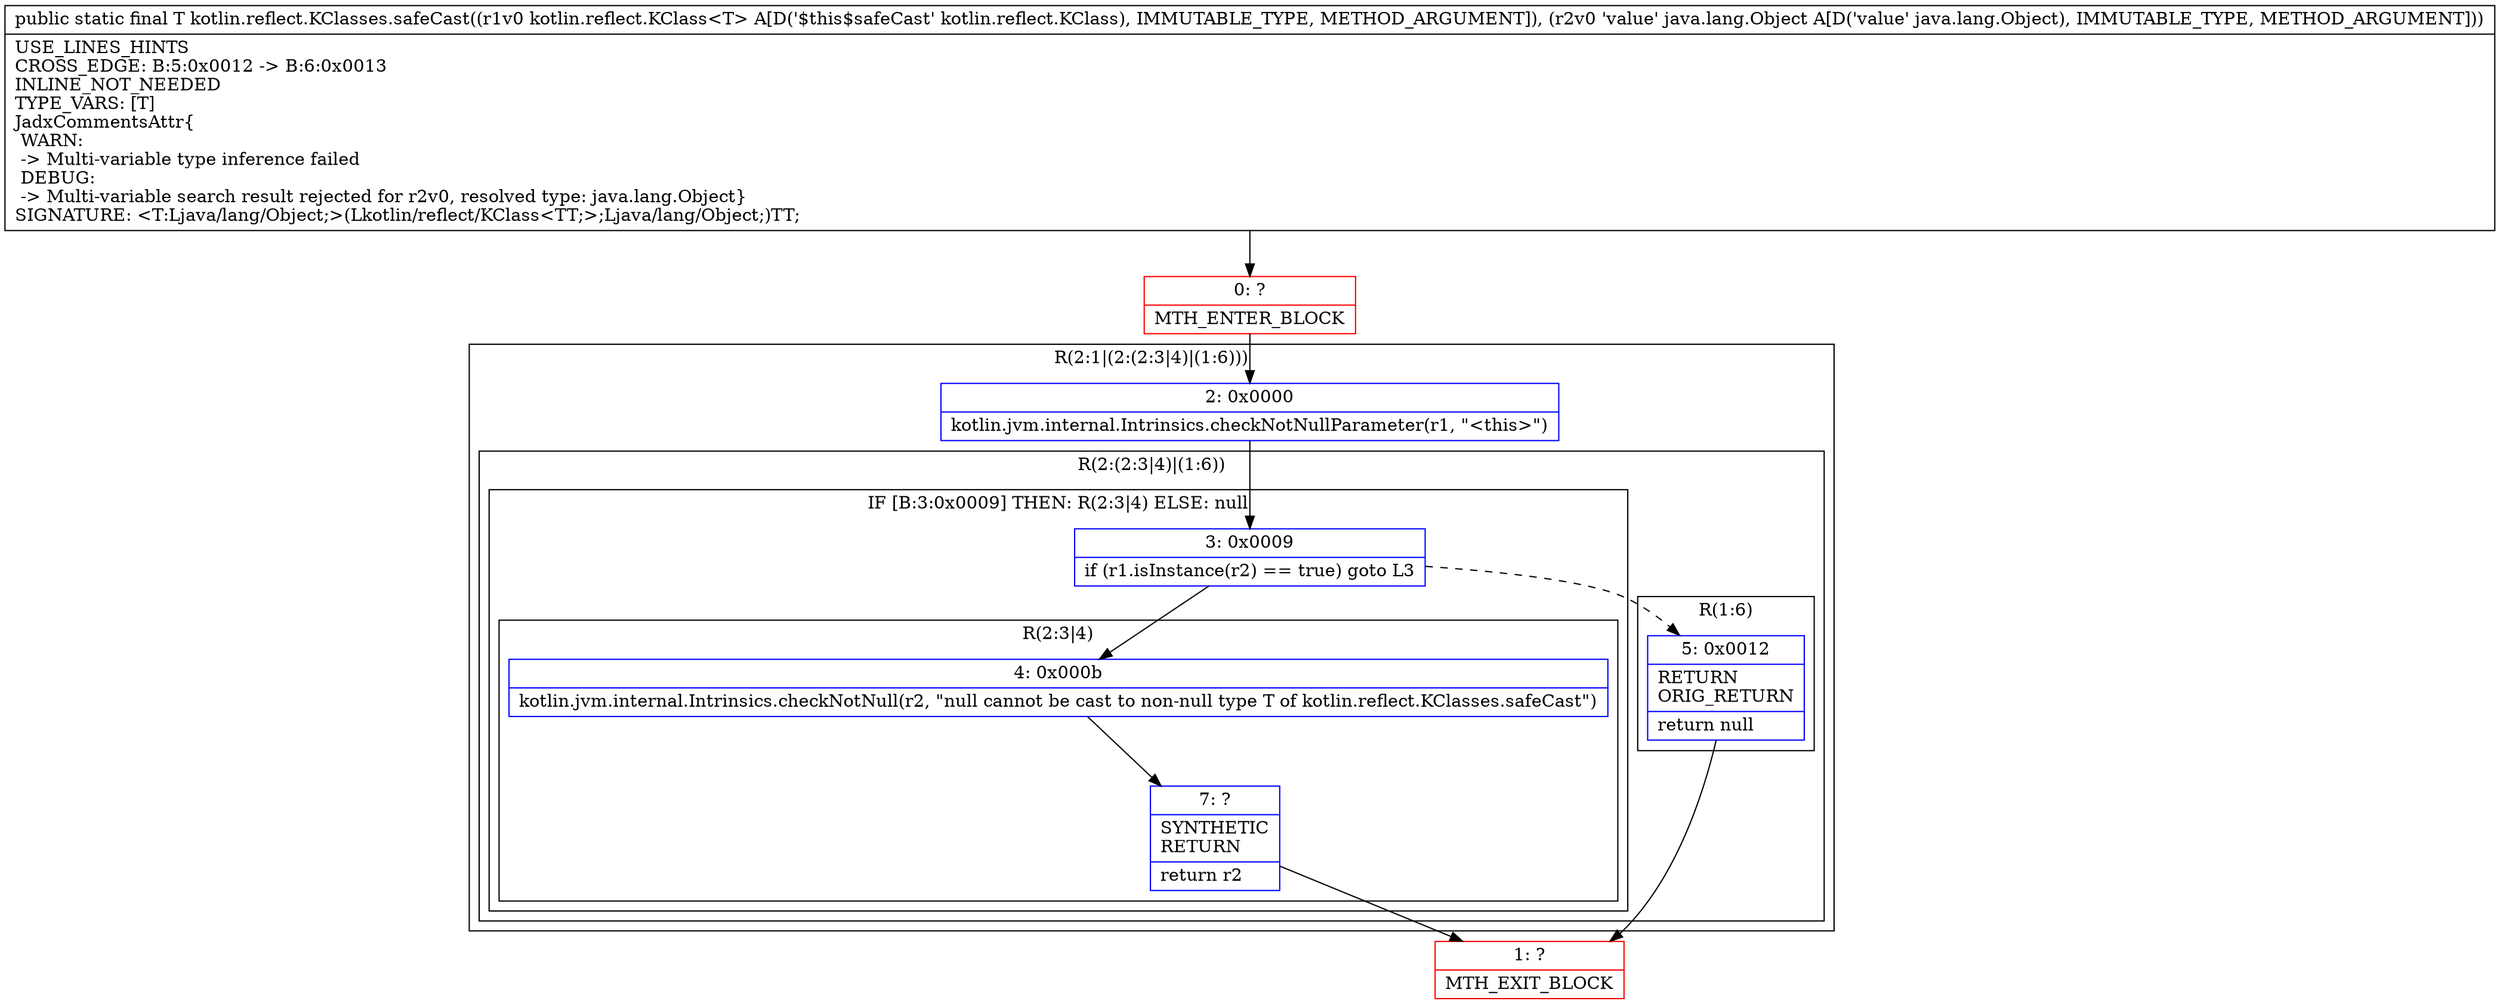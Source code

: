 digraph "CFG forkotlin.reflect.KClasses.safeCast(Lkotlin\/reflect\/KClass;Ljava\/lang\/Object;)Ljava\/lang\/Object;" {
subgraph cluster_Region_1595881789 {
label = "R(2:1|(2:(2:3|4)|(1:6)))";
node [shape=record,color=blue];
Node_2 [shape=record,label="{2\:\ 0x0000|kotlin.jvm.internal.Intrinsics.checkNotNullParameter(r1, \"\<this\>\")\l}"];
subgraph cluster_Region_513035567 {
label = "R(2:(2:3|4)|(1:6))";
node [shape=record,color=blue];
subgraph cluster_IfRegion_896985644 {
label = "IF [B:3:0x0009] THEN: R(2:3|4) ELSE: null";
node [shape=record,color=blue];
Node_3 [shape=record,label="{3\:\ 0x0009|if (r1.isInstance(r2) == true) goto L3\l}"];
subgraph cluster_Region_1455127158 {
label = "R(2:3|4)";
node [shape=record,color=blue];
Node_4 [shape=record,label="{4\:\ 0x000b|kotlin.jvm.internal.Intrinsics.checkNotNull(r2, \"null cannot be cast to non\-null type T of kotlin.reflect.KClasses.safeCast\")\l}"];
Node_7 [shape=record,label="{7\:\ ?|SYNTHETIC\lRETURN\l|return r2\l}"];
}
}
subgraph cluster_Region_1892382541 {
label = "R(1:6)";
node [shape=record,color=blue];
Node_5 [shape=record,label="{5\:\ 0x0012|RETURN\lORIG_RETURN\l|return null\l}"];
}
}
}
Node_0 [shape=record,color=red,label="{0\:\ ?|MTH_ENTER_BLOCK\l}"];
Node_1 [shape=record,color=red,label="{1\:\ ?|MTH_EXIT_BLOCK\l}"];
MethodNode[shape=record,label="{public static final T kotlin.reflect.KClasses.safeCast((r1v0 kotlin.reflect.KClass\<T\> A[D('$this$safeCast' kotlin.reflect.KClass), IMMUTABLE_TYPE, METHOD_ARGUMENT]), (r2v0 'value' java.lang.Object A[D('value' java.lang.Object), IMMUTABLE_TYPE, METHOD_ARGUMENT]))  | USE_LINES_HINTS\lCROSS_EDGE: B:5:0x0012 \-\> B:6:0x0013\lINLINE_NOT_NEEDED\lTYPE_VARS: [T]\lJadxCommentsAttr\{\l WARN: \l \-\> Multi\-variable type inference failed\l DEBUG: \l \-\> Multi\-variable search result rejected for r2v0, resolved type: java.lang.Object\}\lSIGNATURE: \<T:Ljava\/lang\/Object;\>(Lkotlin\/reflect\/KClass\<TT;\>;Ljava\/lang\/Object;)TT;\l}"];
MethodNode -> Node_0;Node_2 -> Node_3;
Node_3 -> Node_4;
Node_3 -> Node_5[style=dashed];
Node_4 -> Node_7;
Node_7 -> Node_1;
Node_5 -> Node_1;
Node_0 -> Node_2;
}

